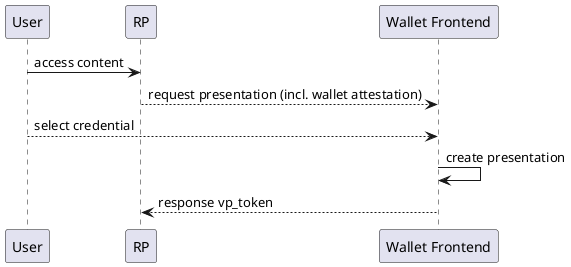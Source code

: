 @startuml
participant User as u
participant RP as r
participant "Wallet Frontend" as w

u -> r : access content
r --> w: request presentation (incl. wallet attestation)
u --> w : select credential
w -> w : create presentation
w --> r : response vp_token

@enduml